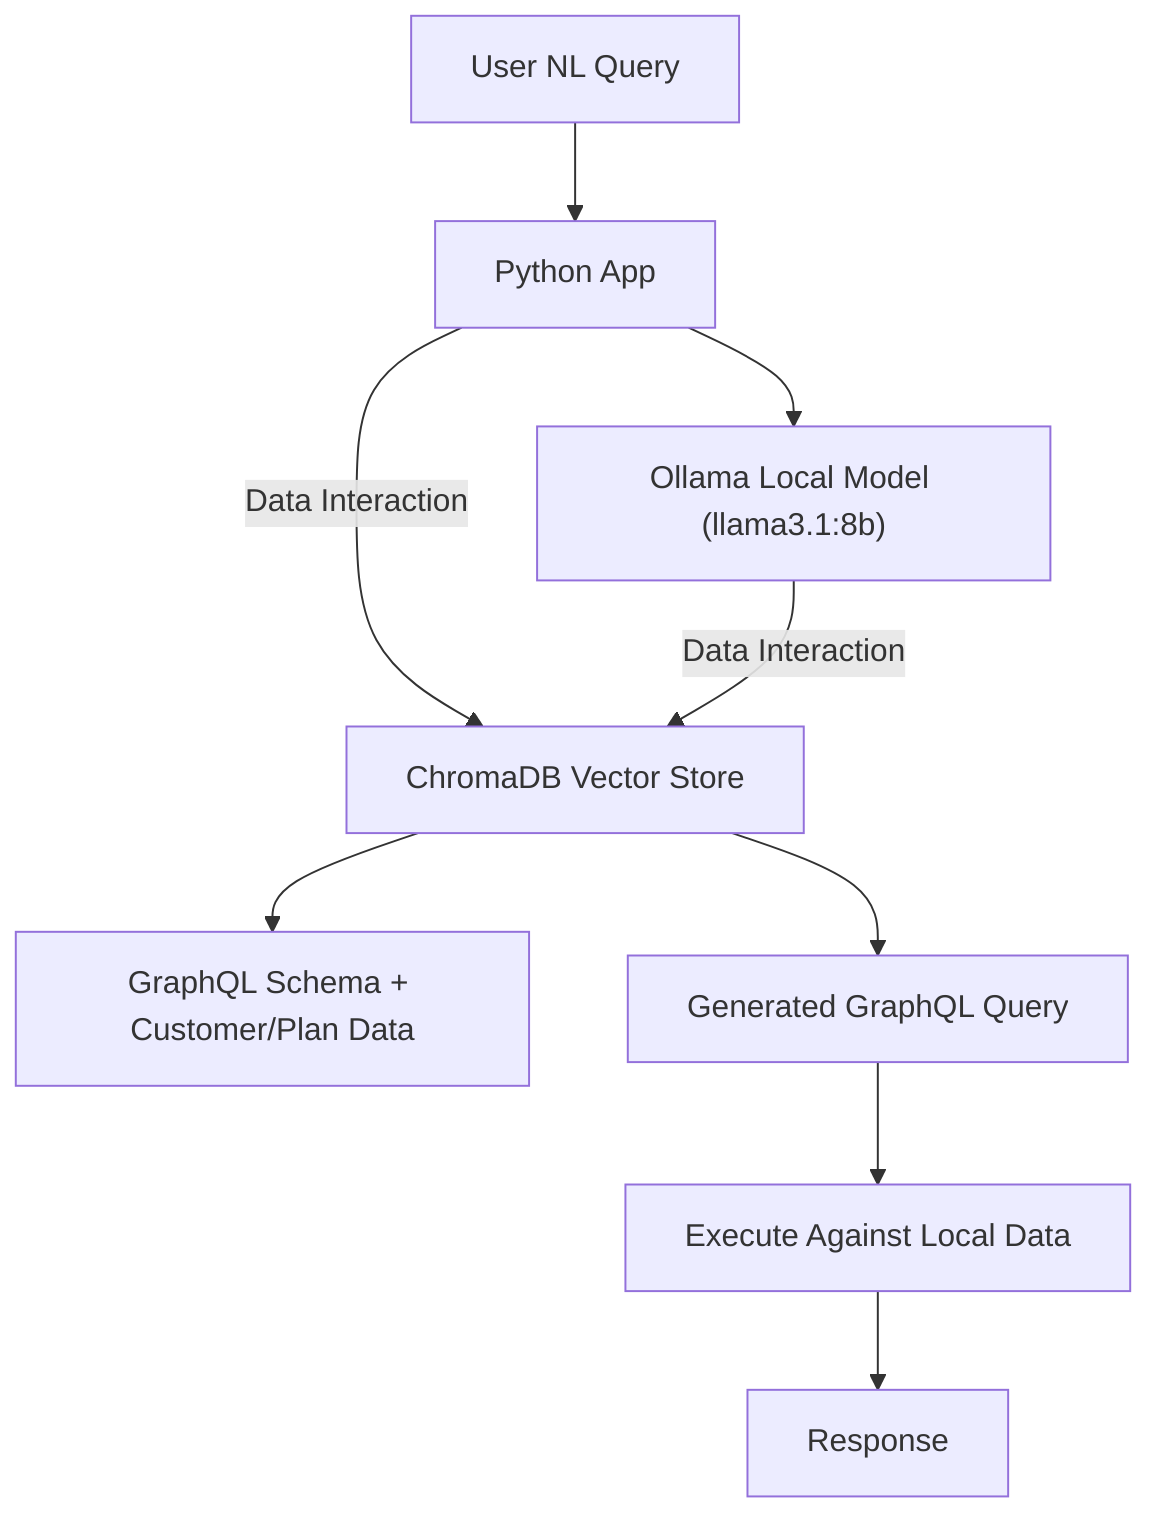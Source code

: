 graph TD
    UserNLQuery["User NL Query"] --> PythonApp["Python App"]
    PythonApp --> OllamaModel["Ollama Local Model (llama3.1:8b)"]
    PythonApp -->|Data Interaction| ChromaDB["ChromaDB Vector Store"]
    OllamaModel -->|Data Interaction| ChromaDB
    ChromaDB --> GraphQLSchema["GraphQL Schema + Customer/Plan Data"]
    ChromaDB --> GeneratedQuery["Generated GraphQL Query"]
    GeneratedQuery --> ExecuteData["Execute Against Local Data"]
    ExecuteData --> Response["Response"]